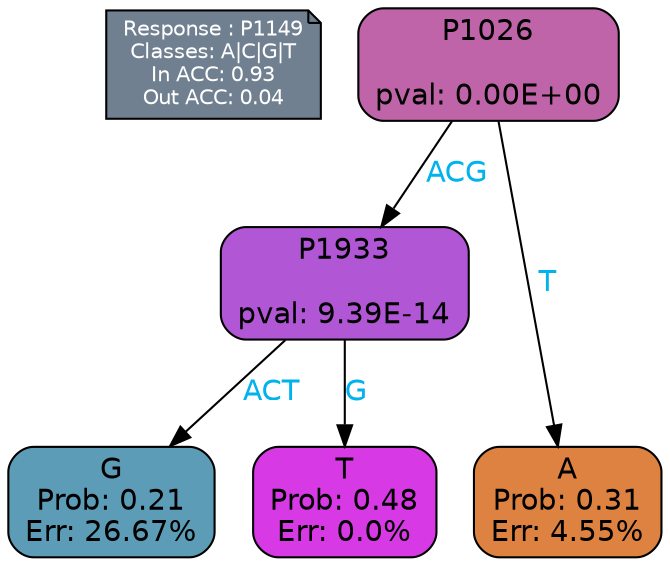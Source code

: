 digraph Tree {
node [shape=box, style="filled, rounded", color="black", fontname=helvetica] ;
graph [ranksep=equally, splines=polylines, bgcolor=transparent, dpi=600] ;
edge [fontname=helvetica] ;
LEGEND [label="Response : P1149
Classes: A|C|G|T
In ACC: 0.93
Out ACC: 0.04
",shape=note,align=left,style=filled,fillcolor="slategray",fontcolor="white",fontsize=10];1 [label="P1026

pval: 0.00E+00", fillcolor="#bf64a8"] ;
2 [label="P1933

pval: 9.39E-14", fillcolor="#b157d6"] ;
3 [label="G
Prob: 0.21
Err: 26.67%", fillcolor="#5c9cb7"] ;
4 [label="T
Prob: 0.48
Err: 0.0%", fillcolor="#d739e5"] ;
5 [label="A
Prob: 0.31
Err: 4.55%", fillcolor="#dd8240"] ;
1 -> 2 [label="ACG",fontcolor=deepskyblue2] ;
1 -> 5 [label="T",fontcolor=deepskyblue2] ;
2 -> 3 [label="ACT",fontcolor=deepskyblue2] ;
2 -> 4 [label="G",fontcolor=deepskyblue2] ;
{rank = same; 3;4;5;}{rank = same; LEGEND;1;}}